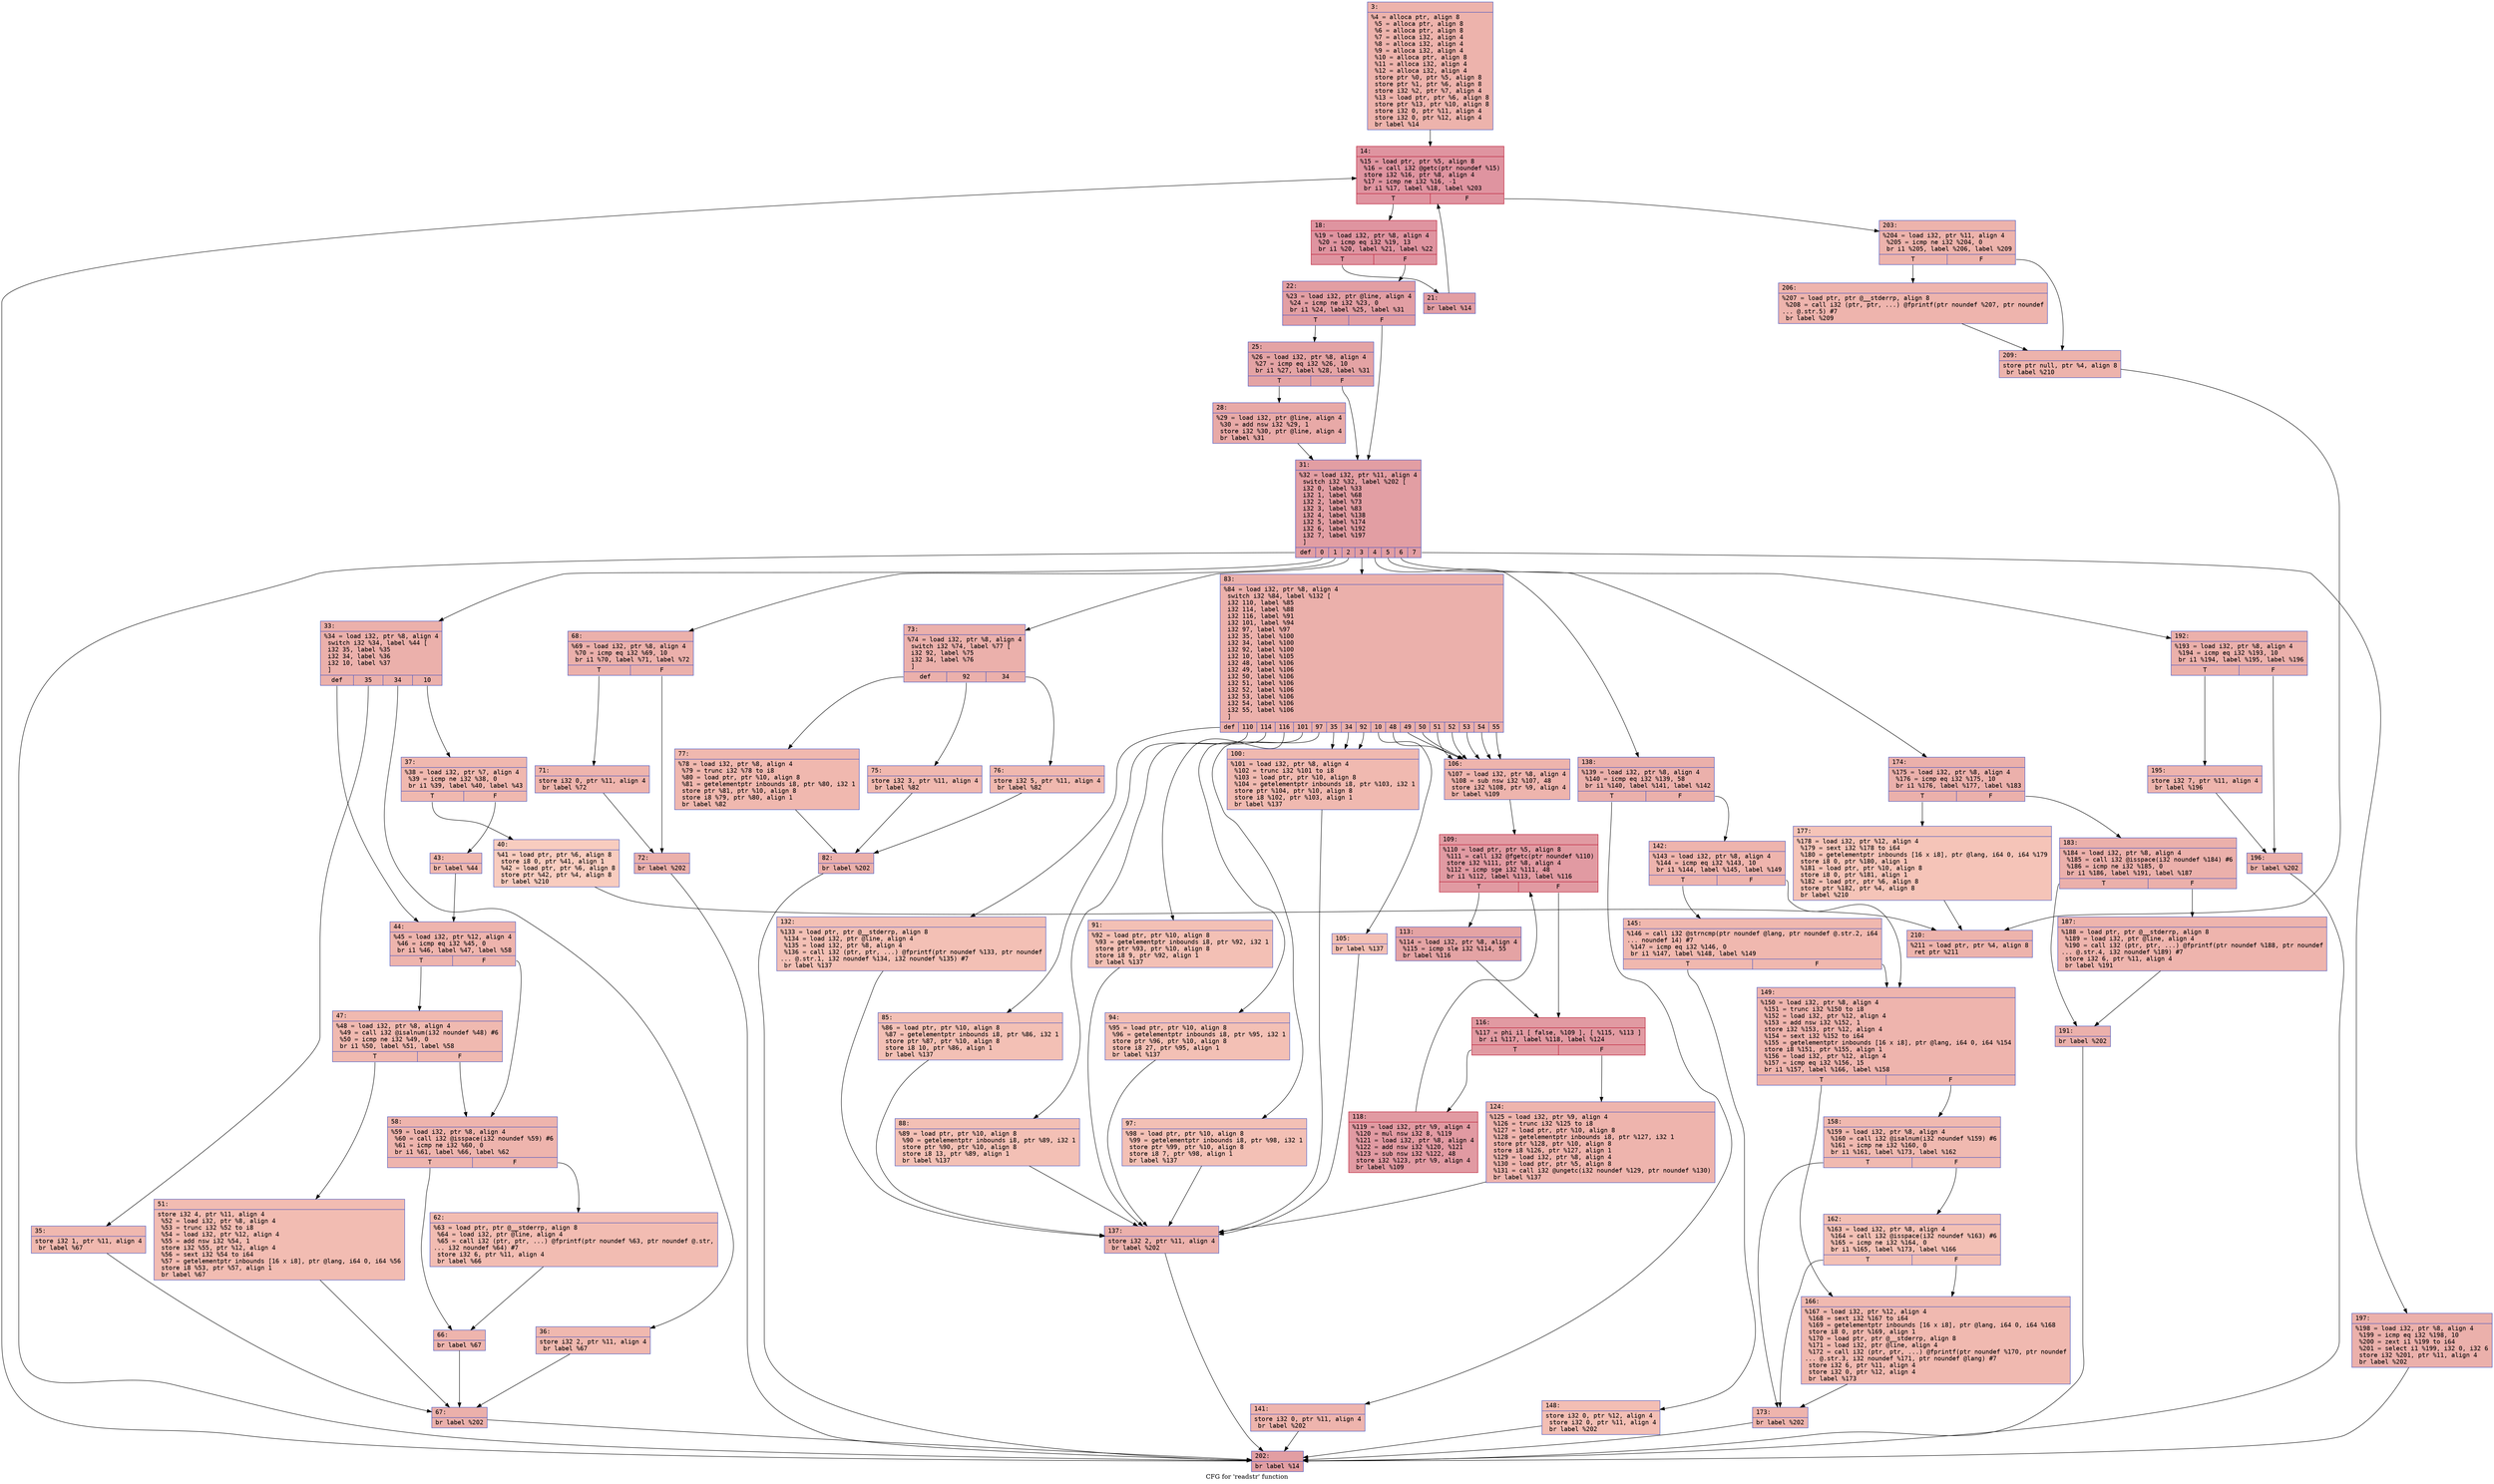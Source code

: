 digraph "CFG for 'readstr' function" {
	label="CFG for 'readstr' function";

	Node0x60000274b020 [shape=record,color="#3d50c3ff", style=filled, fillcolor="#d6524470" fontname="Courier",label="{3:\l|  %4 = alloca ptr, align 8\l  %5 = alloca ptr, align 8\l  %6 = alloca ptr, align 8\l  %7 = alloca i32, align 4\l  %8 = alloca i32, align 4\l  %9 = alloca i32, align 4\l  %10 = alloca ptr, align 8\l  %11 = alloca i32, align 4\l  %12 = alloca i32, align 4\l  store ptr %0, ptr %5, align 8\l  store ptr %1, ptr %6, align 8\l  store i32 %2, ptr %7, align 4\l  %13 = load ptr, ptr %6, align 8\l  store ptr %13, ptr %10, align 8\l  store i32 0, ptr %11, align 4\l  store i32 0, ptr %12, align 4\l  br label %14\l}"];
	Node0x60000274b020 -> Node0x60000274b070[tooltip="3 -> 14\nProbability 100.00%" ];
	Node0x60000274b070 [shape=record,color="#b70d28ff", style=filled, fillcolor="#b70d2870" fontname="Courier",label="{14:\l|  %15 = load ptr, ptr %5, align 8\l  %16 = call i32 @getc(ptr noundef %15)\l  store i32 %16, ptr %8, align 4\l  %17 = icmp ne i32 %16, -1\l  br i1 %17, label %18, label %203\l|{<s0>T|<s1>F}}"];
	Node0x60000274b070:s0 -> Node0x60000274b0c0[tooltip="14 -> 18\nProbability 96.88%" ];
	Node0x60000274b070:s1 -> Node0x60000274c4b0[tooltip="14 -> 203\nProbability 3.12%" ];
	Node0x60000274b0c0 [shape=record,color="#b70d28ff", style=filled, fillcolor="#b70d2870" fontname="Courier",label="{18:\l|  %19 = load i32, ptr %8, align 4\l  %20 = icmp eq i32 %19, 13\l  br i1 %20, label %21, label %22\l|{<s0>T|<s1>F}}"];
	Node0x60000274b0c0:s0 -> Node0x60000274b110[tooltip="18 -> 21\nProbability 50.00%" ];
	Node0x60000274b0c0:s1 -> Node0x60000274b160[tooltip="18 -> 22\nProbability 50.00%" ];
	Node0x60000274b110 [shape=record,color="#3d50c3ff", style=filled, fillcolor="#be242e70" fontname="Courier",label="{21:\l|  br label %14\l}"];
	Node0x60000274b110 -> Node0x60000274b070[tooltip="21 -> 14\nProbability 100.00%" ];
	Node0x60000274b160 [shape=record,color="#3d50c3ff", style=filled, fillcolor="#be242e70" fontname="Courier",label="{22:\l|  %23 = load i32, ptr @line, align 4\l  %24 = icmp ne i32 %23, 0\l  br i1 %24, label %25, label %31\l|{<s0>T|<s1>F}}"];
	Node0x60000274b160:s0 -> Node0x60000274b1b0[tooltip="22 -> 25\nProbability 62.50%" ];
	Node0x60000274b160:s1 -> Node0x60000274b250[tooltip="22 -> 31\nProbability 37.50%" ];
	Node0x60000274b1b0 [shape=record,color="#3d50c3ff", style=filled, fillcolor="#c32e3170" fontname="Courier",label="{25:\l|  %26 = load i32, ptr %8, align 4\l  %27 = icmp eq i32 %26, 10\l  br i1 %27, label %28, label %31\l|{<s0>T|<s1>F}}"];
	Node0x60000274b1b0:s0 -> Node0x60000274b200[tooltip="25 -> 28\nProbability 50.00%" ];
	Node0x60000274b1b0:s1 -> Node0x60000274b250[tooltip="25 -> 31\nProbability 50.00%" ];
	Node0x60000274b200 [shape=record,color="#3d50c3ff", style=filled, fillcolor="#ca3b3770" fontname="Courier",label="{28:\l|  %29 = load i32, ptr @line, align 4\l  %30 = add nsw i32 %29, 1\l  store i32 %30, ptr @line, align 4\l  br label %31\l}"];
	Node0x60000274b200 -> Node0x60000274b250[tooltip="28 -> 31\nProbability 100.00%" ];
	Node0x60000274b250 [shape=record,color="#3d50c3ff", style=filled, fillcolor="#be242e70" fontname="Courier",label="{31:\l|  %32 = load i32, ptr %11, align 4\l  switch i32 %32, label %202 [\l    i32 0, label %33\l    i32 1, label %68\l    i32 2, label %73\l    i32 3, label %83\l    i32 4, label %138\l    i32 5, label %174\l    i32 6, label %192\l    i32 7, label %197\l  ]\l|{<s0>def|<s1>0|<s2>1|<s3>2|<s4>3|<s5>4|<s6>5|<s7>6|<s8>7}}"];
	Node0x60000274b250:s0 -> Node0x60000274c460[tooltip="31 -> 202\nProbability 11.11%" ];
	Node0x60000274b250:s1 -> Node0x60000274b2a0[tooltip="31 -> 33\nProbability 11.11%" ];
	Node0x60000274b250:s2 -> Node0x60000274b6b0[tooltip="31 -> 68\nProbability 11.11%" ];
	Node0x60000274b250:s3 -> Node0x60000274b7a0[tooltip="31 -> 73\nProbability 11.11%" ];
	Node0x60000274b250:s4 -> Node0x60000274b930[tooltip="31 -> 83\nProbability 11.11%" ];
	Node0x60000274b250:s5 -> Node0x60000274be30[tooltip="31 -> 138\nProbability 11.11%" ];
	Node0x60000274b250:s6 -> Node0x60000274c190[tooltip="31 -> 174\nProbability 11.11%" ];
	Node0x60000274b250:s7 -> Node0x60000274c320[tooltip="31 -> 192\nProbability 11.11%" ];
	Node0x60000274b250:s8 -> Node0x60000274c410[tooltip="31 -> 197\nProbability 11.11%" ];
	Node0x60000274b2a0 [shape=record,color="#3d50c3ff", style=filled, fillcolor="#d24b4070" fontname="Courier",label="{33:\l|  %34 = load i32, ptr %8, align 4\l  switch i32 %34, label %44 [\l    i32 35, label %35\l    i32 34, label %36\l    i32 10, label %37\l  ]\l|{<s0>def|<s1>35|<s2>34|<s3>10}}"];
	Node0x60000274b2a0:s0 -> Node0x60000274b480[tooltip="33 -> 44\nProbability 25.00%" ];
	Node0x60000274b2a0:s1 -> Node0x60000274b2f0[tooltip="33 -> 35\nProbability 25.00%" ];
	Node0x60000274b2a0:s2 -> Node0x60000274b340[tooltip="33 -> 36\nProbability 25.00%" ];
	Node0x60000274b2a0:s3 -> Node0x60000274b390[tooltip="33 -> 37\nProbability 25.00%" ];
	Node0x60000274b2f0 [shape=record,color="#3d50c3ff", style=filled, fillcolor="#dc5d4a70" fontname="Courier",label="{35:\l|  store i32 1, ptr %11, align 4\l  br label %67\l}"];
	Node0x60000274b2f0 -> Node0x60000274b660[tooltip="35 -> 67\nProbability 100.00%" ];
	Node0x60000274b340 [shape=record,color="#3d50c3ff", style=filled, fillcolor="#dc5d4a70" fontname="Courier",label="{36:\l|  store i32 2, ptr %11, align 4\l  br label %67\l}"];
	Node0x60000274b340 -> Node0x60000274b660[tooltip="36 -> 67\nProbability 100.00%" ];
	Node0x60000274b390 [shape=record,color="#3d50c3ff", style=filled, fillcolor="#dc5d4a70" fontname="Courier",label="{37:\l|  %38 = load i32, ptr %7, align 4\l  %39 = icmp ne i32 %38, 0\l  br i1 %39, label %40, label %43\l|{<s0>T|<s1>F}}"];
	Node0x60000274b390:s0 -> Node0x60000274b3e0[tooltip="37 -> 40\nProbability 3.12%" ];
	Node0x60000274b390:s1 -> Node0x60000274b430[tooltip="37 -> 43\nProbability 96.88%" ];
	Node0x60000274b3e0 [shape=record,color="#3d50c3ff", style=filled, fillcolor="#f08b6e70" fontname="Courier",label="{40:\l|  %41 = load ptr, ptr %6, align 8\l  store i8 0, ptr %41, align 1\l  %42 = load ptr, ptr %6, align 8\l  store ptr %42, ptr %4, align 8\l  br label %210\l}"];
	Node0x60000274b3e0 -> Node0x60000274c5a0[tooltip="40 -> 210\nProbability 100.00%" ];
	Node0x60000274b430 [shape=record,color="#3d50c3ff", style=filled, fillcolor="#dc5d4a70" fontname="Courier",label="{43:\l|  br label %44\l}"];
	Node0x60000274b430 -> Node0x60000274b480[tooltip="43 -> 44\nProbability 100.00%" ];
	Node0x60000274b480 [shape=record,color="#3d50c3ff", style=filled, fillcolor="#d8564670" fontname="Courier",label="{44:\l|  %45 = load i32, ptr %12, align 4\l  %46 = icmp eq i32 %45, 0\l  br i1 %46, label %47, label %58\l|{<s0>T|<s1>F}}"];
	Node0x60000274b480:s0 -> Node0x60000274b4d0[tooltip="44 -> 47\nProbability 37.50%" ];
	Node0x60000274b480:s1 -> Node0x60000274b570[tooltip="44 -> 58\nProbability 62.50%" ];
	Node0x60000274b4d0 [shape=record,color="#3d50c3ff", style=filled, fillcolor="#de614d70" fontname="Courier",label="{47:\l|  %48 = load i32, ptr %8, align 4\l  %49 = call i32 @isalnum(i32 noundef %48) #6\l  %50 = icmp ne i32 %49, 0\l  br i1 %50, label %51, label %58\l|{<s0>T|<s1>F}}"];
	Node0x60000274b4d0:s0 -> Node0x60000274b520[tooltip="47 -> 51\nProbability 62.50%" ];
	Node0x60000274b4d0:s1 -> Node0x60000274b570[tooltip="47 -> 58\nProbability 37.50%" ];
	Node0x60000274b520 [shape=record,color="#3d50c3ff", style=filled, fillcolor="#e1675170" fontname="Courier",label="{51:\l|  store i32 4, ptr %11, align 4\l  %52 = load i32, ptr %8, align 4\l  %53 = trunc i32 %52 to i8\l  %54 = load i32, ptr %12, align 4\l  %55 = add nsw i32 %54, 1\l  store i32 %55, ptr %12, align 4\l  %56 = sext i32 %54 to i64\l  %57 = getelementptr inbounds [16 x i8], ptr @lang, i64 0, i64 %56\l  store i8 %53, ptr %57, align 1\l  br label %67\l}"];
	Node0x60000274b520 -> Node0x60000274b660[tooltip="51 -> 67\nProbability 100.00%" ];
	Node0x60000274b570 [shape=record,color="#3d50c3ff", style=filled, fillcolor="#d8564670" fontname="Courier",label="{58:\l|  %59 = load i32, ptr %8, align 4\l  %60 = call i32 @isspace(i32 noundef %59) #6\l  %61 = icmp ne i32 %60, 0\l  br i1 %61, label %66, label %62\l|{<s0>T|<s1>F}}"];
	Node0x60000274b570:s0 -> Node0x60000274b610[tooltip="58 -> 66\nProbability 62.50%" ];
	Node0x60000274b570:s1 -> Node0x60000274b5c0[tooltip="58 -> 62\nProbability 37.50%" ];
	Node0x60000274b5c0 [shape=record,color="#3d50c3ff", style=filled, fillcolor="#e1675170" fontname="Courier",label="{62:\l|  %63 = load ptr, ptr @__stderrp, align 8\l  %64 = load i32, ptr @line, align 4\l  %65 = call i32 (ptr, ptr, ...) @fprintf(ptr noundef %63, ptr noundef @.str,\l... i32 noundef %64) #7\l  store i32 6, ptr %11, align 4\l  br label %66\l}"];
	Node0x60000274b5c0 -> Node0x60000274b610[tooltip="62 -> 66\nProbability 100.00%" ];
	Node0x60000274b610 [shape=record,color="#3d50c3ff", style=filled, fillcolor="#d8564670" fontname="Courier",label="{66:\l|  br label %67\l}"];
	Node0x60000274b610 -> Node0x60000274b660[tooltip="66 -> 67\nProbability 100.00%" ];
	Node0x60000274b660 [shape=record,color="#3d50c3ff", style=filled, fillcolor="#d24b4070" fontname="Courier",label="{67:\l|  br label %202\l}"];
	Node0x60000274b660 -> Node0x60000274c460[tooltip="67 -> 202\nProbability 100.00%" ];
	Node0x60000274b6b0 [shape=record,color="#3d50c3ff", style=filled, fillcolor="#d24b4070" fontname="Courier",label="{68:\l|  %69 = load i32, ptr %8, align 4\l  %70 = icmp eq i32 %69, 10\l  br i1 %70, label %71, label %72\l|{<s0>T|<s1>F}}"];
	Node0x60000274b6b0:s0 -> Node0x60000274b700[tooltip="68 -> 71\nProbability 50.00%" ];
	Node0x60000274b6b0:s1 -> Node0x60000274b750[tooltip="68 -> 72\nProbability 50.00%" ];
	Node0x60000274b700 [shape=record,color="#3d50c3ff", style=filled, fillcolor="#d8564670" fontname="Courier",label="{71:\l|  store i32 0, ptr %11, align 4\l  br label %72\l}"];
	Node0x60000274b700 -> Node0x60000274b750[tooltip="71 -> 72\nProbability 100.00%" ];
	Node0x60000274b750 [shape=record,color="#3d50c3ff", style=filled, fillcolor="#d24b4070" fontname="Courier",label="{72:\l|  br label %202\l}"];
	Node0x60000274b750 -> Node0x60000274c460[tooltip="72 -> 202\nProbability 100.00%" ];
	Node0x60000274b7a0 [shape=record,color="#3d50c3ff", style=filled, fillcolor="#d24b4070" fontname="Courier",label="{73:\l|  %74 = load i32, ptr %8, align 4\l  switch i32 %74, label %77 [\l    i32 92, label %75\l    i32 34, label %76\l  ]\l|{<s0>def|<s1>92|<s2>34}}"];
	Node0x60000274b7a0:s0 -> Node0x60000274b890[tooltip="73 -> 77\nProbability 33.33%" ];
	Node0x60000274b7a0:s1 -> Node0x60000274b7f0[tooltip="73 -> 75\nProbability 33.33%" ];
	Node0x60000274b7a0:s2 -> Node0x60000274b840[tooltip="73 -> 76\nProbability 33.33%" ];
	Node0x60000274b7f0 [shape=record,color="#3d50c3ff", style=filled, fillcolor="#dc5d4a70" fontname="Courier",label="{75:\l|  store i32 3, ptr %11, align 4\l  br label %82\l}"];
	Node0x60000274b7f0 -> Node0x60000274b8e0[tooltip="75 -> 82\nProbability 100.00%" ];
	Node0x60000274b840 [shape=record,color="#3d50c3ff", style=filled, fillcolor="#dc5d4a70" fontname="Courier",label="{76:\l|  store i32 5, ptr %11, align 4\l  br label %82\l}"];
	Node0x60000274b840 -> Node0x60000274b8e0[tooltip="76 -> 82\nProbability 100.00%" ];
	Node0x60000274b890 [shape=record,color="#3d50c3ff", style=filled, fillcolor="#dc5d4a70" fontname="Courier",label="{77:\l|  %78 = load i32, ptr %8, align 4\l  %79 = trunc i32 %78 to i8\l  %80 = load ptr, ptr %10, align 8\l  %81 = getelementptr inbounds i8, ptr %80, i32 1\l  store ptr %81, ptr %10, align 8\l  store i8 %79, ptr %80, align 1\l  br label %82\l}"];
	Node0x60000274b890 -> Node0x60000274b8e0[tooltip="77 -> 82\nProbability 100.00%" ];
	Node0x60000274b8e0 [shape=record,color="#3d50c3ff", style=filled, fillcolor="#d24b4070" fontname="Courier",label="{82:\l|  br label %202\l}"];
	Node0x60000274b8e0 -> Node0x60000274c460[tooltip="82 -> 202\nProbability 100.00%" ];
	Node0x60000274b930 [shape=record,color="#3d50c3ff", style=filled, fillcolor="#d24b4070" fontname="Courier",label="{83:\l|  %84 = load i32, ptr %8, align 4\l  switch i32 %84, label %132 [\l    i32 110, label %85\l    i32 114, label %88\l    i32 116, label %91\l    i32 101, label %94\l    i32 97, label %97\l    i32 35, label %100\l    i32 34, label %100\l    i32 92, label %100\l    i32 10, label %105\l    i32 48, label %106\l    i32 49, label %106\l    i32 50, label %106\l    i32 51, label %106\l    i32 52, label %106\l    i32 53, label %106\l    i32 54, label %106\l    i32 55, label %106\l  ]\l|{<s0>def|<s1>110|<s2>114|<s3>116|<s4>101|<s5>97|<s6>35|<s7>34|<s8>92|<s9>10|<s10>48|<s11>49|<s12>50|<s13>51|<s14>52|<s15>53|<s16>54|<s17>55}}"];
	Node0x60000274b930:s0 -> Node0x60000274bd90[tooltip="83 -> 132\nProbability 5.56%" ];
	Node0x60000274b930:s1 -> Node0x60000274b980[tooltip="83 -> 85\nProbability 5.56%" ];
	Node0x60000274b930:s2 -> Node0x60000274b9d0[tooltip="83 -> 88\nProbability 5.56%" ];
	Node0x60000274b930:s3 -> Node0x60000274ba20[tooltip="83 -> 91\nProbability 5.56%" ];
	Node0x60000274b930:s4 -> Node0x60000274ba70[tooltip="83 -> 94\nProbability 5.56%" ];
	Node0x60000274b930:s5 -> Node0x60000274bac0[tooltip="83 -> 97\nProbability 5.56%" ];
	Node0x60000274b930:s6 -> Node0x60000274bb10[tooltip="83 -> 100\nProbability 16.67%" ];
	Node0x60000274b930:s7 -> Node0x60000274bb10[tooltip="83 -> 100\nProbability 16.67%" ];
	Node0x60000274b930:s8 -> Node0x60000274bb10[tooltip="83 -> 100\nProbability 16.67%" ];
	Node0x60000274b930:s9 -> Node0x60000274bb60[tooltip="83 -> 105\nProbability 5.56%" ];
	Node0x60000274b930:s10 -> Node0x60000274bbb0[tooltip="83 -> 106\nProbability 44.44%" ];
	Node0x60000274b930:s11 -> Node0x60000274bbb0[tooltip="83 -> 106\nProbability 44.44%" ];
	Node0x60000274b930:s12 -> Node0x60000274bbb0[tooltip="83 -> 106\nProbability 44.44%" ];
	Node0x60000274b930:s13 -> Node0x60000274bbb0[tooltip="83 -> 106\nProbability 44.44%" ];
	Node0x60000274b930:s14 -> Node0x60000274bbb0[tooltip="83 -> 106\nProbability 44.44%" ];
	Node0x60000274b930:s15 -> Node0x60000274bbb0[tooltip="83 -> 106\nProbability 44.44%" ];
	Node0x60000274b930:s16 -> Node0x60000274bbb0[tooltip="83 -> 106\nProbability 44.44%" ];
	Node0x60000274b930:s17 -> Node0x60000274bbb0[tooltip="83 -> 106\nProbability 44.44%" ];
	Node0x60000274b980 [shape=record,color="#3d50c3ff", style=filled, fillcolor="#e5705870" fontname="Courier",label="{85:\l|  %86 = load ptr, ptr %10, align 8\l  %87 = getelementptr inbounds i8, ptr %86, i32 1\l  store ptr %87, ptr %10, align 8\l  store i8 10, ptr %86, align 1\l  br label %137\l}"];
	Node0x60000274b980 -> Node0x60000274bde0[tooltip="85 -> 137\nProbability 100.00%" ];
	Node0x60000274b9d0 [shape=record,color="#3d50c3ff", style=filled, fillcolor="#e5705870" fontname="Courier",label="{88:\l|  %89 = load ptr, ptr %10, align 8\l  %90 = getelementptr inbounds i8, ptr %89, i32 1\l  store ptr %90, ptr %10, align 8\l  store i8 13, ptr %89, align 1\l  br label %137\l}"];
	Node0x60000274b9d0 -> Node0x60000274bde0[tooltip="88 -> 137\nProbability 100.00%" ];
	Node0x60000274ba20 [shape=record,color="#3d50c3ff", style=filled, fillcolor="#e5705870" fontname="Courier",label="{91:\l|  %92 = load ptr, ptr %10, align 8\l  %93 = getelementptr inbounds i8, ptr %92, i32 1\l  store ptr %93, ptr %10, align 8\l  store i8 9, ptr %92, align 1\l  br label %137\l}"];
	Node0x60000274ba20 -> Node0x60000274bde0[tooltip="91 -> 137\nProbability 100.00%" ];
	Node0x60000274ba70 [shape=record,color="#3d50c3ff", style=filled, fillcolor="#e5705870" fontname="Courier",label="{94:\l|  %95 = load ptr, ptr %10, align 8\l  %96 = getelementptr inbounds i8, ptr %95, i32 1\l  store ptr %96, ptr %10, align 8\l  store i8 27, ptr %95, align 1\l  br label %137\l}"];
	Node0x60000274ba70 -> Node0x60000274bde0[tooltip="94 -> 137\nProbability 100.00%" ];
	Node0x60000274bac0 [shape=record,color="#3d50c3ff", style=filled, fillcolor="#e5705870" fontname="Courier",label="{97:\l|  %98 = load ptr, ptr %10, align 8\l  %99 = getelementptr inbounds i8, ptr %98, i32 1\l  store ptr %99, ptr %10, align 8\l  store i8 7, ptr %98, align 1\l  br label %137\l}"];
	Node0x60000274bac0 -> Node0x60000274bde0[tooltip="97 -> 137\nProbability 100.00%" ];
	Node0x60000274bb10 [shape=record,color="#3d50c3ff", style=filled, fillcolor="#de614d70" fontname="Courier",label="{100:\l|  %101 = load i32, ptr %8, align 4\l  %102 = trunc i32 %101 to i8\l  %103 = load ptr, ptr %10, align 8\l  %104 = getelementptr inbounds i8, ptr %103, i32 1\l  store ptr %104, ptr %10, align 8\l  store i8 %102, ptr %103, align 1\l  br label %137\l}"];
	Node0x60000274bb10 -> Node0x60000274bde0[tooltip="100 -> 137\nProbability 100.00%" ];
	Node0x60000274bb60 [shape=record,color="#3d50c3ff", style=filled, fillcolor="#e5705870" fontname="Courier",label="{105:\l|  br label %137\l}"];
	Node0x60000274bb60 -> Node0x60000274bde0[tooltip="105 -> 137\nProbability 100.00%" ];
	Node0x60000274bbb0 [shape=record,color="#3d50c3ff", style=filled, fillcolor="#d8564670" fontname="Courier",label="{106:\l|  %107 = load i32, ptr %8, align 4\l  %108 = sub nsw i32 %107, 48\l  store i32 %108, ptr %9, align 4\l  br label %109\l}"];
	Node0x60000274bbb0 -> Node0x60000274bc00[tooltip="106 -> 109\nProbability 100.00%" ];
	Node0x60000274bc00 [shape=record,color="#b70d28ff", style=filled, fillcolor="#bb1b2c70" fontname="Courier",label="{109:\l|  %110 = load ptr, ptr %5, align 8\l  %111 = call i32 @fgetc(ptr noundef %110)\l  store i32 %111, ptr %8, align 4\l  %112 = icmp sge i32 %111, 48\l  br i1 %112, label %113, label %116\l|{<s0>T|<s1>F}}"];
	Node0x60000274bc00:s0 -> Node0x60000274bc50[tooltip="109 -> 113\nProbability 50.00%" ];
	Node0x60000274bc00:s1 -> Node0x60000274bca0[tooltip="109 -> 116\nProbability 50.00%" ];
	Node0x60000274bc50 [shape=record,color="#3d50c3ff", style=filled, fillcolor="#c32e3170" fontname="Courier",label="{113:\l|  %114 = load i32, ptr %8, align 4\l  %115 = icmp sle i32 %114, 55\l  br label %116\l}"];
	Node0x60000274bc50 -> Node0x60000274bca0[tooltip="113 -> 116\nProbability 100.00%" ];
	Node0x60000274bca0 [shape=record,color="#b70d28ff", style=filled, fillcolor="#bb1b2c70" fontname="Courier",label="{116:\l|  %117 = phi i1 [ false, %109 ], [ %115, %113 ]\l  br i1 %117, label %118, label %124\l|{<s0>T|<s1>F}}"];
	Node0x60000274bca0:s0 -> Node0x60000274bcf0[tooltip="116 -> 118\nProbability 96.88%" ];
	Node0x60000274bca0:s1 -> Node0x60000274bd40[tooltip="116 -> 124\nProbability 3.12%" ];
	Node0x60000274bcf0 [shape=record,color="#b70d28ff", style=filled, fillcolor="#bb1b2c70" fontname="Courier",label="{118:\l|  %119 = load i32, ptr %9, align 4\l  %120 = mul nsw i32 8, %119\l  %121 = load i32, ptr %8, align 4\l  %122 = add nsw i32 %120, %121\l  %123 = sub nsw i32 %122, 48\l  store i32 %123, ptr %9, align 4\l  br label %109\l}"];
	Node0x60000274bcf0 -> Node0x60000274bc00[tooltip="118 -> 109\nProbability 100.00%" ];
	Node0x60000274bd40 [shape=record,color="#3d50c3ff", style=filled, fillcolor="#d8564670" fontname="Courier",label="{124:\l|  %125 = load i32, ptr %9, align 4\l  %126 = trunc i32 %125 to i8\l  %127 = load ptr, ptr %10, align 8\l  %128 = getelementptr inbounds i8, ptr %127, i32 1\l  store ptr %128, ptr %10, align 8\l  store i8 %126, ptr %127, align 1\l  %129 = load i32, ptr %8, align 4\l  %130 = load ptr, ptr %5, align 8\l  %131 = call i32 @ungetc(i32 noundef %129, ptr noundef %130)\l  br label %137\l}"];
	Node0x60000274bd40 -> Node0x60000274bde0[tooltip="124 -> 137\nProbability 100.00%" ];
	Node0x60000274bd90 [shape=record,color="#3d50c3ff", style=filled, fillcolor="#e5705870" fontname="Courier",label="{132:\l|  %133 = load ptr, ptr @__stderrp, align 8\l  %134 = load i32, ptr @line, align 4\l  %135 = load i32, ptr %8, align 4\l  %136 = call i32 (ptr, ptr, ...) @fprintf(ptr noundef %133, ptr noundef\l... @.str.1, i32 noundef %134, i32 noundef %135) #7\l  br label %137\l}"];
	Node0x60000274bd90 -> Node0x60000274bde0[tooltip="132 -> 137\nProbability 100.00%" ];
	Node0x60000274bde0 [shape=record,color="#3d50c3ff", style=filled, fillcolor="#d24b4070" fontname="Courier",label="{137:\l|  store i32 2, ptr %11, align 4\l  br label %202\l}"];
	Node0x60000274bde0 -> Node0x60000274c460[tooltip="137 -> 202\nProbability 100.00%" ];
	Node0x60000274be30 [shape=record,color="#3d50c3ff", style=filled, fillcolor="#d24b4070" fontname="Courier",label="{138:\l|  %139 = load i32, ptr %8, align 4\l  %140 = icmp eq i32 %139, 58\l  br i1 %140, label %141, label %142\l|{<s0>T|<s1>F}}"];
	Node0x60000274be30:s0 -> Node0x60000274be80[tooltip="138 -> 141\nProbability 50.00%" ];
	Node0x60000274be30:s1 -> Node0x60000274bed0[tooltip="138 -> 142\nProbability 50.00%" ];
	Node0x60000274be80 [shape=record,color="#3d50c3ff", style=filled, fillcolor="#d8564670" fontname="Courier",label="{141:\l|  store i32 0, ptr %11, align 4\l  br label %202\l}"];
	Node0x60000274be80 -> Node0x60000274c460[tooltip="141 -> 202\nProbability 100.00%" ];
	Node0x60000274bed0 [shape=record,color="#3d50c3ff", style=filled, fillcolor="#d8564670" fontname="Courier",label="{142:\l|  %143 = load i32, ptr %8, align 4\l  %144 = icmp eq i32 %143, 10\l  br i1 %144, label %145, label %149\l|{<s0>T|<s1>F}}"];
	Node0x60000274bed0:s0 -> Node0x60000274bf20[tooltip="142 -> 145\nProbability 50.00%" ];
	Node0x60000274bed0:s1 -> Node0x60000274c000[tooltip="142 -> 149\nProbability 50.00%" ];
	Node0x60000274bf20 [shape=record,color="#3d50c3ff", style=filled, fillcolor="#dc5d4a70" fontname="Courier",label="{145:\l|  %146 = call i32 @strncmp(ptr noundef @lang, ptr noundef @.str.2, i64\l... noundef 14) #7\l  %147 = icmp eq i32 %146, 0\l  br i1 %147, label %148, label %149\l|{<s0>T|<s1>F}}"];
	Node0x60000274bf20:s0 -> Node0x60000274bf70[tooltip="145 -> 148\nProbability 37.50%" ];
	Node0x60000274bf20:s1 -> Node0x60000274c000[tooltip="145 -> 149\nProbability 62.50%" ];
	Node0x60000274bf70 [shape=record,color="#3d50c3ff", style=filled, fillcolor="#e36c5570" fontname="Courier",label="{148:\l|  store i32 0, ptr %12, align 4\l  store i32 0, ptr %11, align 4\l  br label %202\l}"];
	Node0x60000274bf70 -> Node0x60000274c460[tooltip="148 -> 202\nProbability 100.00%" ];
	Node0x60000274c000 [shape=record,color="#3d50c3ff", style=filled, fillcolor="#d8564670" fontname="Courier",label="{149:\l|  %150 = load i32, ptr %8, align 4\l  %151 = trunc i32 %150 to i8\l  %152 = load i32, ptr %12, align 4\l  %153 = add nsw i32 %152, 1\l  store i32 %153, ptr %12, align 4\l  %154 = sext i32 %152 to i64\l  %155 = getelementptr inbounds [16 x i8], ptr @lang, i64 0, i64 %154\l  store i8 %151, ptr %155, align 1\l  %156 = load i32, ptr %12, align 4\l  %157 = icmp eq i32 %156, 15\l  br i1 %157, label %166, label %158\l|{<s0>T|<s1>F}}"];
	Node0x60000274c000:s0 -> Node0x60000274c0f0[tooltip="149 -> 166\nProbability 50.00%" ];
	Node0x60000274c000:s1 -> Node0x60000274c050[tooltip="149 -> 158\nProbability 50.00%" ];
	Node0x60000274c050 [shape=record,color="#3d50c3ff", style=filled, fillcolor="#de614d70" fontname="Courier",label="{158:\l|  %159 = load i32, ptr %8, align 4\l  %160 = call i32 @isalnum(i32 noundef %159) #6\l  %161 = icmp ne i32 %160, 0\l  br i1 %161, label %173, label %162\l|{<s0>T|<s1>F}}"];
	Node0x60000274c050:s0 -> Node0x60000274c140[tooltip="158 -> 173\nProbability 62.50%" ];
	Node0x60000274c050:s1 -> Node0x60000274c0a0[tooltip="158 -> 162\nProbability 37.50%" ];
	Node0x60000274c0a0 [shape=record,color="#3d50c3ff", style=filled, fillcolor="#e5705870" fontname="Courier",label="{162:\l|  %163 = load i32, ptr %8, align 4\l  %164 = call i32 @isspace(i32 noundef %163) #6\l  %165 = icmp ne i32 %164, 0\l  br i1 %165, label %173, label %166\l|{<s0>T|<s1>F}}"];
	Node0x60000274c0a0:s0 -> Node0x60000274c140[tooltip="162 -> 173\nProbability 62.50%" ];
	Node0x60000274c0a0:s1 -> Node0x60000274c0f0[tooltip="162 -> 166\nProbability 37.50%" ];
	Node0x60000274c0f0 [shape=record,color="#3d50c3ff", style=filled, fillcolor="#de614d70" fontname="Courier",label="{166:\l|  %167 = load i32, ptr %12, align 4\l  %168 = sext i32 %167 to i64\l  %169 = getelementptr inbounds [16 x i8], ptr @lang, i64 0, i64 %168\l  store i8 0, ptr %169, align 1\l  %170 = load ptr, ptr @__stderrp, align 8\l  %171 = load i32, ptr @line, align 4\l  %172 = call i32 (ptr, ptr, ...) @fprintf(ptr noundef %170, ptr noundef\l... @.str.3, i32 noundef %171, ptr noundef @lang) #7\l  store i32 6, ptr %11, align 4\l  store i32 0, ptr %12, align 4\l  br label %173\l}"];
	Node0x60000274c0f0 -> Node0x60000274c140[tooltip="166 -> 173\nProbability 100.00%" ];
	Node0x60000274c140 [shape=record,color="#3d50c3ff", style=filled, fillcolor="#d8564670" fontname="Courier",label="{173:\l|  br label %202\l}"];
	Node0x60000274c140 -> Node0x60000274c460[tooltip="173 -> 202\nProbability 100.00%" ];
	Node0x60000274c190 [shape=record,color="#3d50c3ff", style=filled, fillcolor="#d24b4070" fontname="Courier",label="{174:\l|  %175 = load i32, ptr %8, align 4\l  %176 = icmp eq i32 %175, 10\l  br i1 %176, label %177, label %183\l|{<s0>T|<s1>F}}"];
	Node0x60000274c190:s0 -> Node0x60000274c1e0[tooltip="174 -> 177\nProbability 3.12%" ];
	Node0x60000274c190:s1 -> Node0x60000274c230[tooltip="174 -> 183\nProbability 96.88%" ];
	Node0x60000274c1e0 [shape=record,color="#3d50c3ff", style=filled, fillcolor="#e97a5f70" fontname="Courier",label="{177:\l|  %178 = load i32, ptr %12, align 4\l  %179 = sext i32 %178 to i64\l  %180 = getelementptr inbounds [16 x i8], ptr @lang, i64 0, i64 %179\l  store i8 0, ptr %180, align 1\l  %181 = load ptr, ptr %10, align 8\l  store i8 0, ptr %181, align 1\l  %182 = load ptr, ptr %6, align 8\l  store ptr %182, ptr %4, align 8\l  br label %210\l}"];
	Node0x60000274c1e0 -> Node0x60000274c5a0[tooltip="177 -> 210\nProbability 100.00%" ];
	Node0x60000274c230 [shape=record,color="#3d50c3ff", style=filled, fillcolor="#d24b4070" fontname="Courier",label="{183:\l|  %184 = load i32, ptr %8, align 4\l  %185 = call i32 @isspace(i32 noundef %184) #6\l  %186 = icmp ne i32 %185, 0\l  br i1 %186, label %191, label %187\l|{<s0>T|<s1>F}}"];
	Node0x60000274c230:s0 -> Node0x60000274c2d0[tooltip="183 -> 191\nProbability 62.50%" ];
	Node0x60000274c230:s1 -> Node0x60000274c280[tooltip="183 -> 187\nProbability 37.50%" ];
	Node0x60000274c280 [shape=record,color="#3d50c3ff", style=filled, fillcolor="#d8564670" fontname="Courier",label="{187:\l|  %188 = load ptr, ptr @__stderrp, align 8\l  %189 = load i32, ptr @line, align 4\l  %190 = call i32 (ptr, ptr, ...) @fprintf(ptr noundef %188, ptr noundef\l... @.str.4, i32 noundef %189) #7\l  store i32 6, ptr %11, align 4\l  br label %191\l}"];
	Node0x60000274c280 -> Node0x60000274c2d0[tooltip="187 -> 191\nProbability 100.00%" ];
	Node0x60000274c2d0 [shape=record,color="#3d50c3ff", style=filled, fillcolor="#d24b4070" fontname="Courier",label="{191:\l|  br label %202\l}"];
	Node0x60000274c2d0 -> Node0x60000274c460[tooltip="191 -> 202\nProbability 100.00%" ];
	Node0x60000274c320 [shape=record,color="#3d50c3ff", style=filled, fillcolor="#d24b4070" fontname="Courier",label="{192:\l|  %193 = load i32, ptr %8, align 4\l  %194 = icmp eq i32 %193, 10\l  br i1 %194, label %195, label %196\l|{<s0>T|<s1>F}}"];
	Node0x60000274c320:s0 -> Node0x60000274c370[tooltip="192 -> 195\nProbability 50.00%" ];
	Node0x60000274c320:s1 -> Node0x60000274c3c0[tooltip="192 -> 196\nProbability 50.00%" ];
	Node0x60000274c370 [shape=record,color="#3d50c3ff", style=filled, fillcolor="#d8564670" fontname="Courier",label="{195:\l|  store i32 7, ptr %11, align 4\l  br label %196\l}"];
	Node0x60000274c370 -> Node0x60000274c3c0[tooltip="195 -> 196\nProbability 100.00%" ];
	Node0x60000274c3c0 [shape=record,color="#3d50c3ff", style=filled, fillcolor="#d24b4070" fontname="Courier",label="{196:\l|  br label %202\l}"];
	Node0x60000274c3c0 -> Node0x60000274c460[tooltip="196 -> 202\nProbability 100.00%" ];
	Node0x60000274c410 [shape=record,color="#3d50c3ff", style=filled, fillcolor="#d24b4070" fontname="Courier",label="{197:\l|  %198 = load i32, ptr %8, align 4\l  %199 = icmp eq i32 %198, 10\l  %200 = zext i1 %199 to i64\l  %201 = select i1 %199, i32 0, i32 6\l  store i32 %201, ptr %11, align 4\l  br label %202\l}"];
	Node0x60000274c410 -> Node0x60000274c460[tooltip="197 -> 202\nProbability 100.00%" ];
	Node0x60000274c460 [shape=record,color="#3d50c3ff", style=filled, fillcolor="#be242e70" fontname="Courier",label="{202:\l|  br label %14\l}"];
	Node0x60000274c460 -> Node0x60000274b070[tooltip="202 -> 14\nProbability 100.00%" ];
	Node0x60000274c4b0 [shape=record,color="#3d50c3ff", style=filled, fillcolor="#d6524470" fontname="Courier",label="{203:\l|  %204 = load i32, ptr %11, align 4\l  %205 = icmp ne i32 %204, 0\l  br i1 %205, label %206, label %209\l|{<s0>T|<s1>F}}"];
	Node0x60000274c4b0:s0 -> Node0x60000274c500[tooltip="203 -> 206\nProbability 62.50%" ];
	Node0x60000274c4b0:s1 -> Node0x60000274c550[tooltip="203 -> 209\nProbability 37.50%" ];
	Node0x60000274c500 [shape=record,color="#3d50c3ff", style=filled, fillcolor="#d8564670" fontname="Courier",label="{206:\l|  %207 = load ptr, ptr @__stderrp, align 8\l  %208 = call i32 (ptr, ptr, ...) @fprintf(ptr noundef %207, ptr noundef\l... @.str.5) #7\l  br label %209\l}"];
	Node0x60000274c500 -> Node0x60000274c550[tooltip="206 -> 209\nProbability 100.00%" ];
	Node0x60000274c550 [shape=record,color="#3d50c3ff", style=filled, fillcolor="#d6524470" fontname="Courier",label="{209:\l|  store ptr null, ptr %4, align 8\l  br label %210\l}"];
	Node0x60000274c550 -> Node0x60000274c5a0[tooltip="209 -> 210\nProbability 100.00%" ];
	Node0x60000274c5a0 [shape=record,color="#3d50c3ff", style=filled, fillcolor="#d6524470" fontname="Courier",label="{210:\l|  %211 = load ptr, ptr %4, align 8\l  ret ptr %211\l}"];
}
